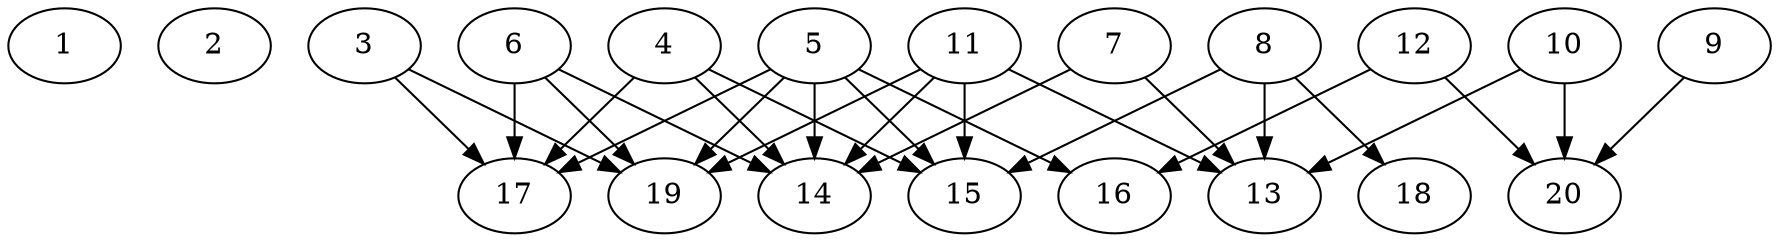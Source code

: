 // DAG automatically generated by daggen at Sat Jul 27 15:39:05 2019
// ./daggen --dot -n 20 --ccr 0.3 --fat 0.8 --regular 0.5 --density 0.4 --mindata 5242880 --maxdata 52428800 
digraph G {
  1 [size="134423893", alpha="0.07", expect_size="40327168"] 
  2 [size="152098133", alpha="0.06", expect_size="45629440"] 
  3 [size="83944107", alpha="0.11", expect_size="25183232"] 
  3 -> 17 [size ="25183232"]
  3 -> 19 [size ="25183232"]
  4 [size="148066987", alpha="0.08", expect_size="44420096"] 
  4 -> 14 [size ="44420096"]
  4 -> 15 [size ="44420096"]
  4 -> 17 [size ="44420096"]
  5 [size="152173227", alpha="0.12", expect_size="45651968"] 
  5 -> 14 [size ="45651968"]
  5 -> 15 [size ="45651968"]
  5 -> 16 [size ="45651968"]
  5 -> 17 [size ="45651968"]
  5 -> 19 [size ="45651968"]
  6 [size="44509867", alpha="0.14", expect_size="13352960"] 
  6 -> 14 [size ="13352960"]
  6 -> 17 [size ="13352960"]
  6 -> 19 [size ="13352960"]
  7 [size="87770453", alpha="0.08", expect_size="26331136"] 
  7 -> 13 [size ="26331136"]
  7 -> 14 [size ="26331136"]
  8 [size="139851093", alpha="0.16", expect_size="41955328"] 
  8 -> 13 [size ="41955328"]
  8 -> 15 [size ="41955328"]
  8 -> 18 [size ="41955328"]
  9 [size="173124267", alpha="0.13", expect_size="51937280"] 
  9 -> 20 [size ="51937280"]
  10 [size="164635307", alpha="0.08", expect_size="49390592"] 
  10 -> 13 [size ="49390592"]
  10 -> 20 [size ="49390592"]
  11 [size="85643947", alpha="0.05", expect_size="25693184"] 
  11 -> 13 [size ="25693184"]
  11 -> 14 [size ="25693184"]
  11 -> 15 [size ="25693184"]
  11 -> 19 [size ="25693184"]
  12 [size="142902613", alpha="0.19", expect_size="42870784"] 
  12 -> 16 [size ="42870784"]
  12 -> 20 [size ="42870784"]
  13 [size="34508800", alpha="0.02", expect_size="10352640"] 
  14 [size="117725867", alpha="0.12", expect_size="35317760"] 
  15 [size="25859413", alpha="0.00", expect_size="7757824"] 
  16 [size="122016427", alpha="0.19", expect_size="36604928"] 
  17 [size="74485760", alpha="0.01", expect_size="22345728"] 
  18 [size="135618560", alpha="0.16", expect_size="40685568"] 
  19 [size="104615253", alpha="0.12", expect_size="31384576"] 
  20 [size="49018880", alpha="0.16", expect_size="14705664"] 
}
